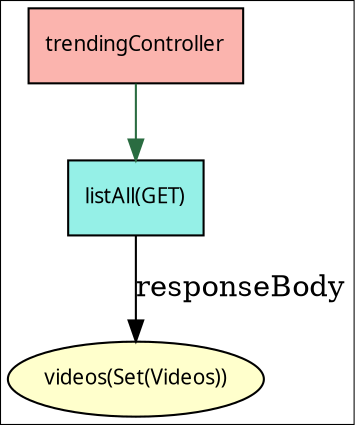 digraph G {
    node[shape=rectangle, fontname=Tahoma, fontsize=10, style="filled",
        gradientangle="270", fillcolor="bisque", colorscheme="pastel19"]
    colorscheme="pastel19"
    
	splines=line
	trendingController [fillcolor="1"]
		
	    listAll [label="listAll(GET)" fillcolor="#95f0e7" ]
   		trendingController -> listAll [color="#2A6C41" ]
	    	videos[label="videos(Set(Videos))" fillcolor="6" shape=ellipse]
	    	listAll -> videos [label="responseBody"]
	    	    
	    
}
